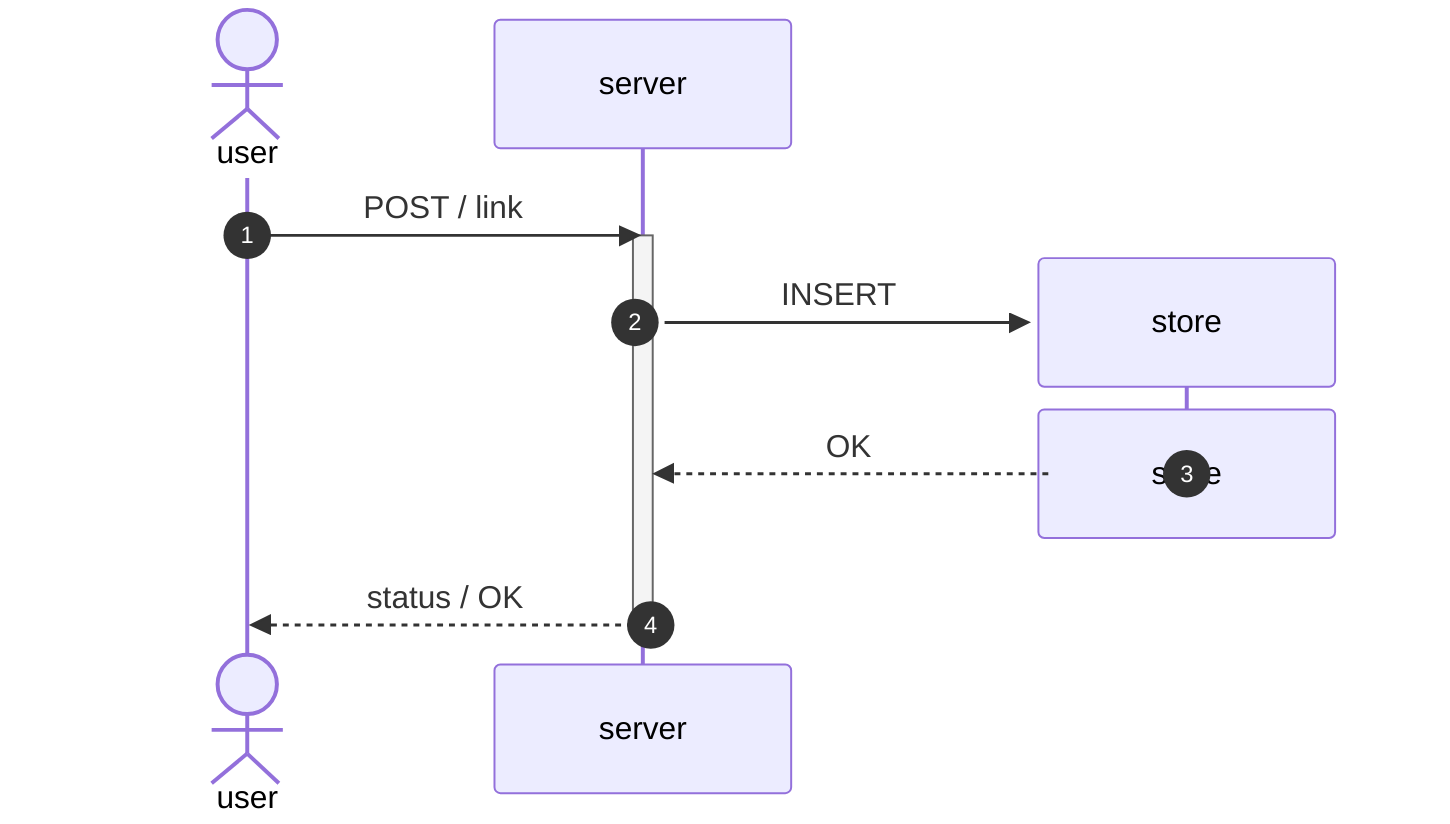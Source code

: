 sequenceDiagram
    autonumber
    actor user
    participant server
    user ->> server: POST / link
    activate server
    create participant store
    server ->> store: INSERT
    destroy store
    store -->> server: OK
    server -->> user: status / OK
    deactivate server